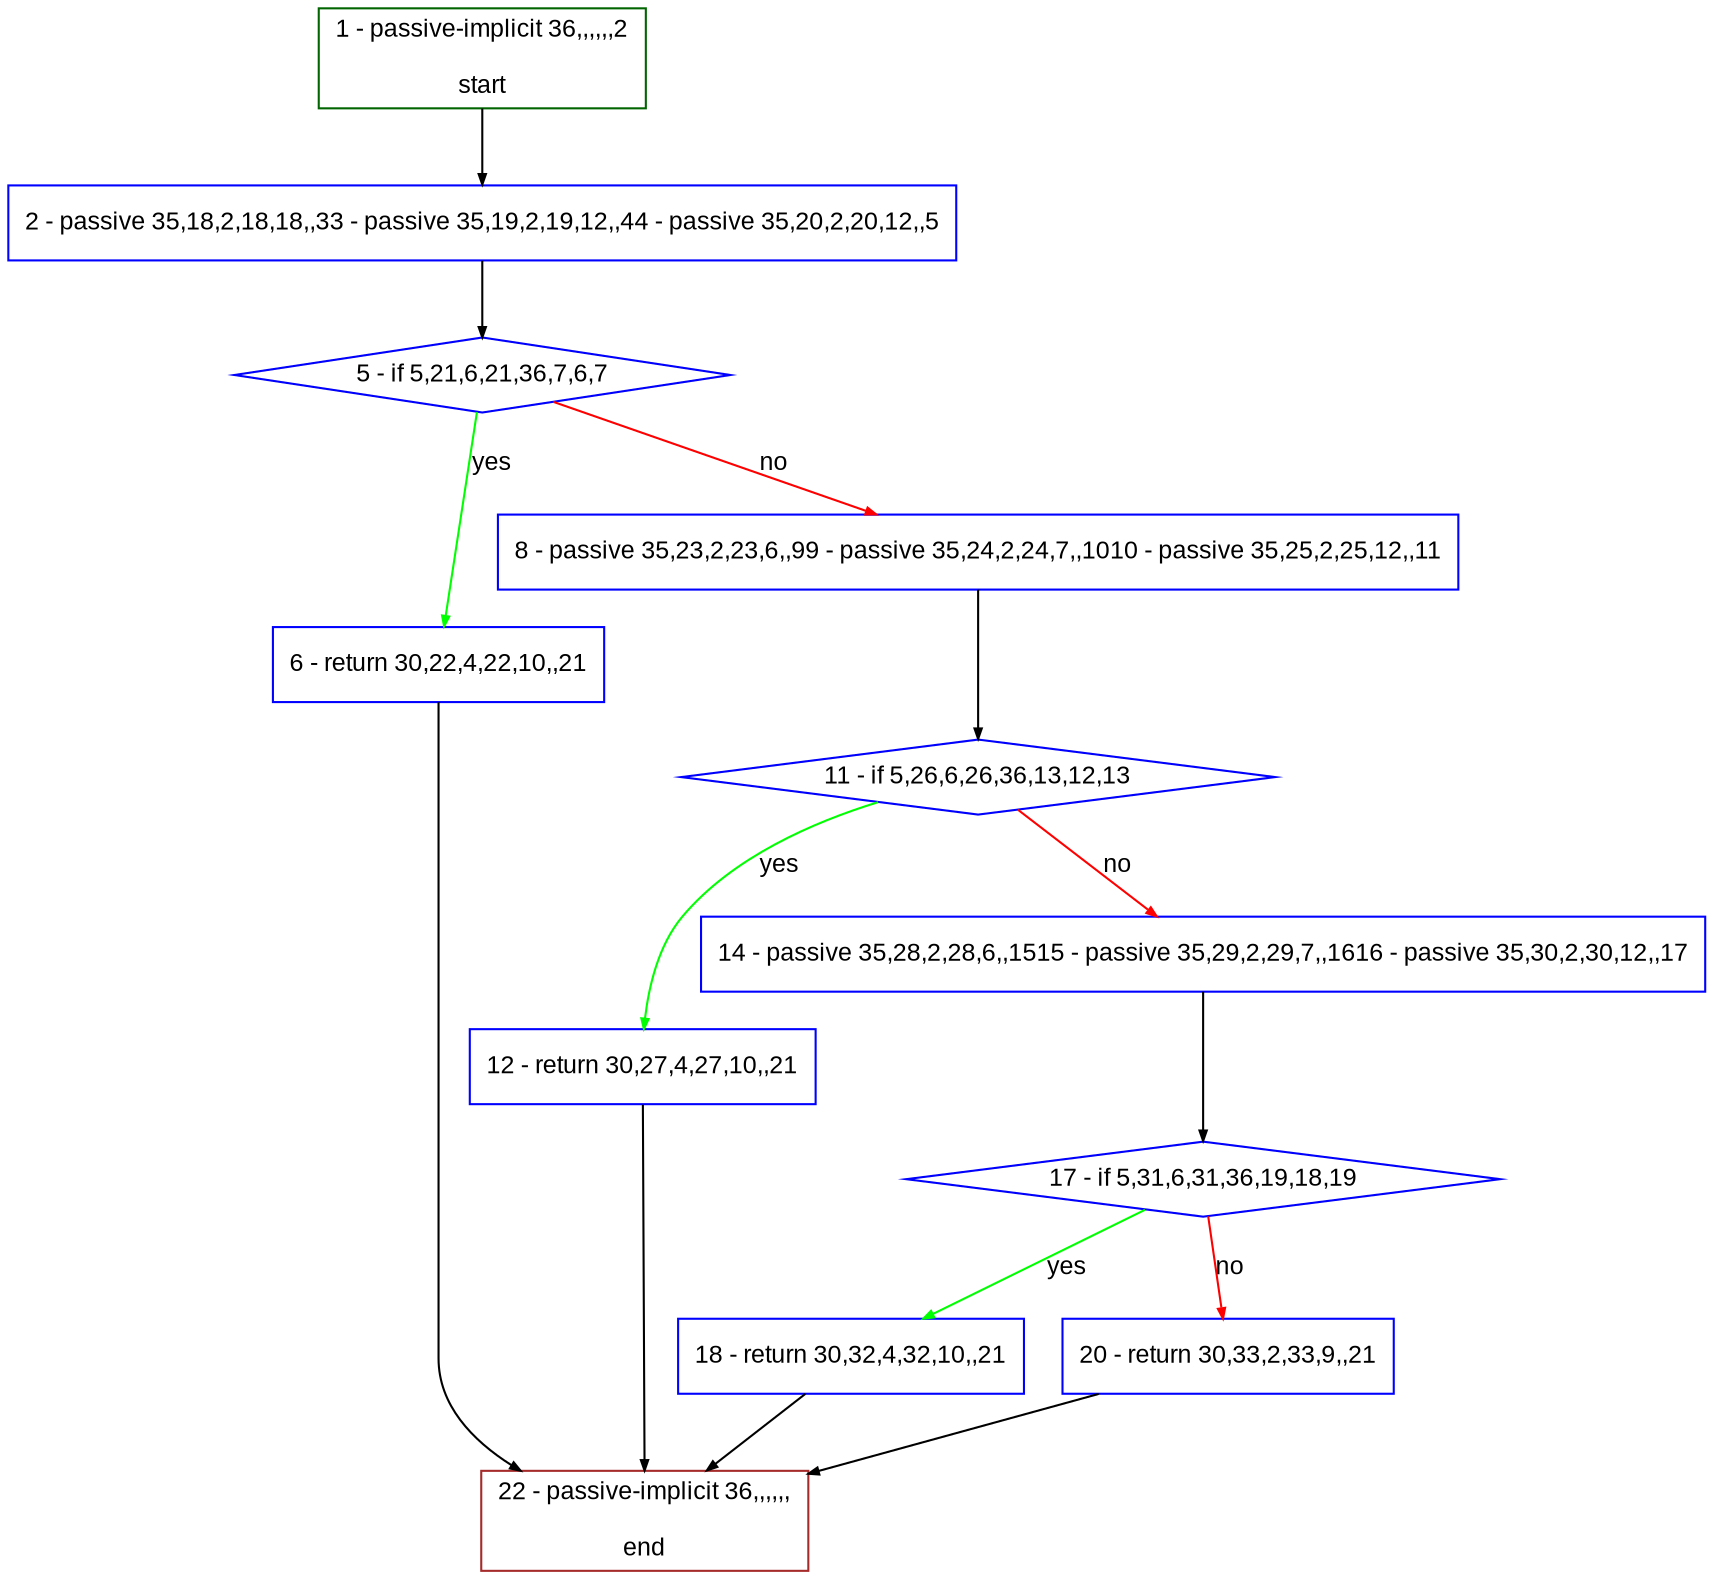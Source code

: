 digraph "" {
  graph [bgcolor="white", fillcolor="#FFFFCC", pack="true", packmode="clust", fontname="Arial", label="", fontsize="12", compound="true", style="rounded,filled"];
  node [node_initialized="no", fillcolor="white", fontname="Arial", label="", color="grey", fontsize="12", fixedsize="false", compound="true", shape="rectangle", style="filled"];
  edge [arrowtail="none", lhead="", fontcolor="black", fontname="Arial", label="", color="black", fontsize="12", arrowhead="normal", arrowsize="0.5", compound="true", ltail="", dir="forward"];
  __N1 [fillcolor="#ffffff", label="2 - passive 35,18,2,18,18,,33 - passive 35,19,2,19,12,,44 - passive 35,20,2,20,12,,5", color="#0000ff", shape="box", style="filled"];
  __N2 [fillcolor="#ffffff", label="1 - passive-implicit 36,,,,,,2\n\nstart", color="#006400", shape="box", style="filled"];
  __N3 [fillcolor="#ffffff", label="5 - if 5,21,6,21,36,7,6,7", color="#0000ff", shape="diamond", style="filled"];
  __N4 [fillcolor="#ffffff", label="6 - return 30,22,4,22,10,,21", color="#0000ff", shape="box", style="filled"];
  __N5 [fillcolor="#ffffff", label="8 - passive 35,23,2,23,6,,99 - passive 35,24,2,24,7,,1010 - passive 35,25,2,25,12,,11", color="#0000ff", shape="box", style="filled"];
  __N6 [fillcolor="#ffffff", label="22 - passive-implicit 36,,,,,,\n\nend", color="#a52a2a", shape="box", style="filled"];
  __N7 [fillcolor="#ffffff", label="11 - if 5,26,6,26,36,13,12,13", color="#0000ff", shape="diamond", style="filled"];
  __N8 [fillcolor="#ffffff", label="12 - return 30,27,4,27,10,,21", color="#0000ff", shape="box", style="filled"];
  __N9 [fillcolor="#ffffff", label="14 - passive 35,28,2,28,6,,1515 - passive 35,29,2,29,7,,1616 - passive 35,30,2,30,12,,17", color="#0000ff", shape="box", style="filled"];
  __N10 [fillcolor="#ffffff", label="17 - if 5,31,6,31,36,19,18,19", color="#0000ff", shape="diamond", style="filled"];
  __N11 [fillcolor="#ffffff", label="18 - return 30,32,4,32,10,,21", color="#0000ff", shape="box", style="filled"];
  __N12 [fillcolor="#ffffff", label="20 - return 30,33,2,33,9,,21", color="#0000ff", shape="box", style="filled"];
  __N2 -> __N1 [arrowtail="none", color="#000000", label="", arrowhead="normal", dir="forward"];
  __N1 -> __N3 [arrowtail="none", color="#000000", label="", arrowhead="normal", dir="forward"];
  __N3 -> __N4 [arrowtail="none", color="#00ff00", label="yes", arrowhead="normal", dir="forward"];
  __N3 -> __N5 [arrowtail="none", color="#ff0000", label="no", arrowhead="normal", dir="forward"];
  __N4 -> __N6 [arrowtail="none", color="#000000", label="", arrowhead="normal", dir="forward"];
  __N5 -> __N7 [arrowtail="none", color="#000000", label="", arrowhead="normal", dir="forward"];
  __N7 -> __N8 [arrowtail="none", color="#00ff00", label="yes", arrowhead="normal", dir="forward"];
  __N7 -> __N9 [arrowtail="none", color="#ff0000", label="no", arrowhead="normal", dir="forward"];
  __N8 -> __N6 [arrowtail="none", color="#000000", label="", arrowhead="normal", dir="forward"];
  __N9 -> __N10 [arrowtail="none", color="#000000", label="", arrowhead="normal", dir="forward"];
  __N10 -> __N11 [arrowtail="none", color="#00ff00", label="yes", arrowhead="normal", dir="forward"];
  __N10 -> __N12 [arrowtail="none", color="#ff0000", label="no", arrowhead="normal", dir="forward"];
  __N11 -> __N6 [arrowtail="none", color="#000000", label="", arrowhead="normal", dir="forward"];
  __N12 -> __N6 [arrowtail="none", color="#000000", label="", arrowhead="normal", dir="forward"];
}
